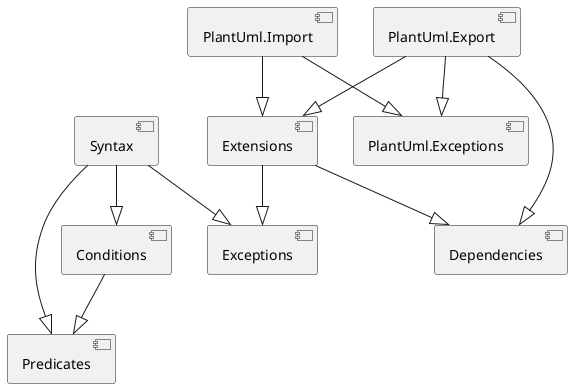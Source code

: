 @startuml
[Syntax] --|> [Predicates]
[Syntax] --|> [Exceptions]
[Syntax] --|> [Conditions]
[Conditions] --|> [Predicates]
[PlantUml.Import] --|> [PlantUml.Exceptions]
[PlantUml.Import] --|> [Extensions]
[PlantUml.Export] --|> [PlantUml.Exceptions]
[PlantUml.Export] --|> [Extensions]
[PlantUml.Export] --|> [Dependencies]
[Extensions] --|> [Exceptions]
[Extensions] --|> [Dependencies]
@enduml
